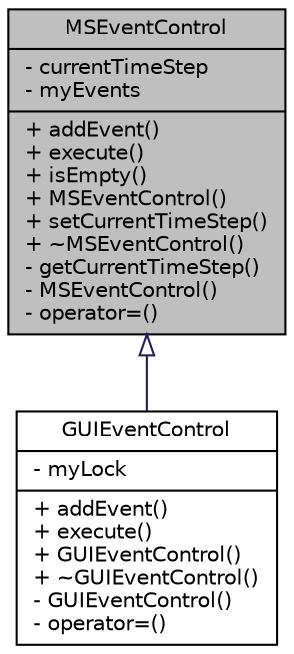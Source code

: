 digraph "MSEventControl"
{
  edge [fontname="Helvetica",fontsize="10",labelfontname="Helvetica",labelfontsize="10"];
  node [fontname="Helvetica",fontsize="10",shape=record];
  Node0 [label="{MSEventControl\n|- currentTimeStep\l- myEvents\l|+ addEvent()\l+ execute()\l+ isEmpty()\l+ MSEventControl()\l+ setCurrentTimeStep()\l+ ~MSEventControl()\l- getCurrentTimeStep()\l- MSEventControl()\l- operator=()\l}",height=0.2,width=0.4,color="black", fillcolor="grey75", style="filled", fontcolor="black"];
  Node0 -> Node1 [dir="back",color="midnightblue",fontsize="10",style="solid",arrowtail="onormal",fontname="Helvetica"];
  Node1 [label="{GUIEventControl\n|- myLock\l|+ addEvent()\l+ execute()\l+ GUIEventControl()\l+ ~GUIEventControl()\l- GUIEventControl()\l- operator=()\l}",height=0.2,width=0.4,color="black", fillcolor="white", style="filled",URL="$df/d73/class_g_u_i_event_control.html",tooltip="Stores time-dependant events and executes them at the proper time (guisim) "];
}
